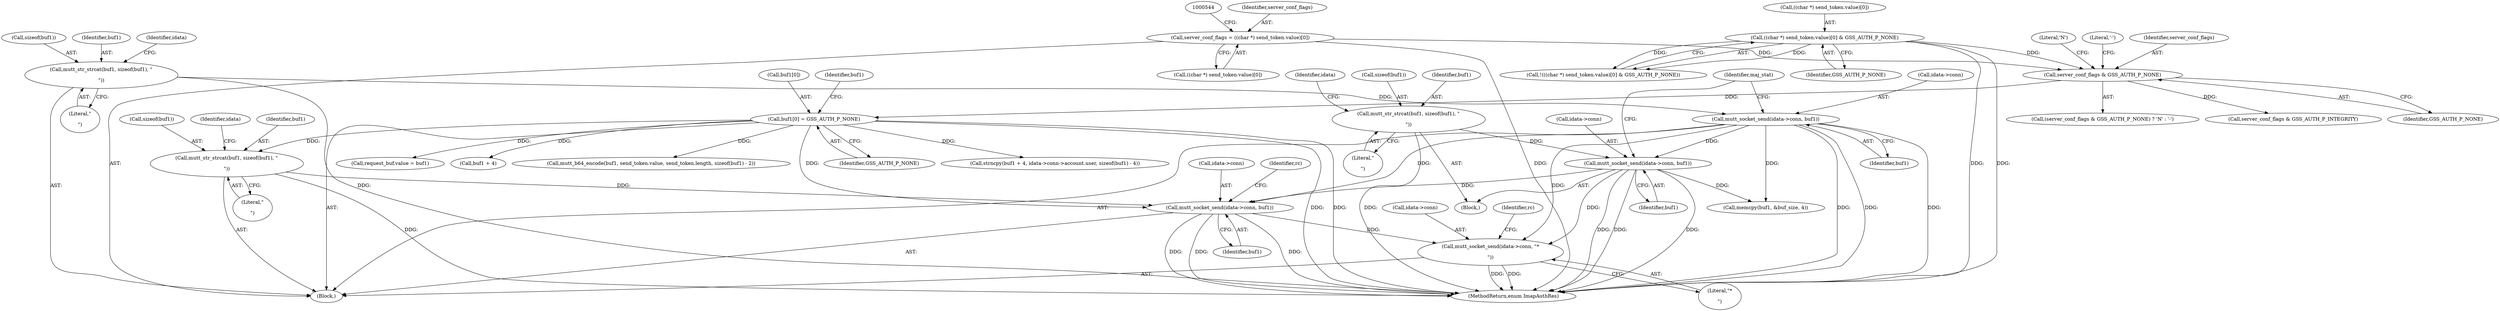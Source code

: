 digraph "0_neomutt_6f163e07ae68654d7ac5268cbb7565f6df79ad85_0@API" {
"1000706" [label="(Call,mutt_socket_send(idata->conn, buf1))"];
"1000453" [label="(Call,mutt_socket_send(idata->conn, buf1))"];
"1000334" [label="(Call,mutt_socket_send(idata->conn, buf1))"];
"1000329" [label="(Call,mutt_str_strcat(buf1, sizeof(buf1), \"\r\n\"))"];
"1000448" [label="(Call,mutt_str_strcat(buf1, sizeof(buf1), \"\r\n\"))"];
"1000617" [label="(Call,buf1[0] = GSS_AUTH_P_NONE)"];
"1000587" [label="(Call,server_conf_flags & GSS_AUTH_P_NONE)"];
"1000530" [label="(Call,server_conf_flags = ((char *) send_token.value)[0])"];
"1000541" [label="(Call,((char *) send_token.value)[0] & GSS_AUTH_P_NONE)"];
"1000701" [label="(Call,mutt_str_strcat(buf1, sizeof(buf1), \"\r\n\"))"];
"1000763" [label="(Call,mutt_socket_send(idata->conn, \"*\r\n\"))"];
"1000589" [label="(Identifier,GSS_AUTH_P_NONE)"];
"1000542" [label="(Call,((char *) send_token.value)[0])"];
"1000590" [label="(Literal,'N')"];
"1000708" [label="(Identifier,idata)"];
"1000767" [label="(Literal,\"*\r\n\")"];
"1000457" [label="(Identifier,buf1)"];
"1000612" [label="(Call,memcpy(buf1, &buf_size, 4))"];
"1000549" [label="(Identifier,GSS_AUTH_P_NONE)"];
"1000707" [label="(Call,idata->conn)"];
"1000452" [label="(Literal,\"\r\n\")"];
"1000587" [label="(Call,server_conf_flags & GSS_AUTH_P_NONE)"];
"1000591" [label="(Literal,'-')"];
"1000541" [label="(Call,((char *) send_token.value)[0] & GSS_AUTH_P_NONE)"];
"1000702" [label="(Identifier,buf1)"];
"1000621" [label="(Identifier,GSS_AUTH_P_NONE)"];
"1000454" [label="(Call,idata->conn)"];
"1000453" [label="(Call,mutt_socket_send(idata->conn, buf1))"];
"1000338" [label="(Identifier,buf1)"];
"1000710" [label="(Identifier,buf1)"];
"1000764" [label="(Call,idata->conn)"];
"1000622" [label="(Call,strncpy(buf1 + 4, idata->conn->account.user, sizeof(buf1) - 4))"];
"1000532" [label="(Call,((char *) send_token.value)[0])"];
"1000333" [label="(Literal,\"\r\n\")"];
"1000586" [label="(Call,(server_conf_flags & GSS_AUTH_P_NONE) ? 'N' : '-')"];
"1000329" [label="(Call,mutt_str_strcat(buf1, sizeof(buf1), \"\r\n\"))"];
"1000770" [label="(Identifier,rc)"];
"1000530" [label="(Call,server_conf_flags = ((char *) send_token.value)[0])"];
"1000448" [label="(Call,mutt_str_strcat(buf1, sizeof(buf1), \"\r\n\"))"];
"1000617" [label="(Call,buf1[0] = GSS_AUTH_P_NONE)"];
"1000450" [label="(Call,sizeof(buf1))"];
"1000330" [label="(Identifier,buf1)"];
"1000637" [label="(Call,request_buf.value = buf1)"];
"1000618" [label="(Call,buf1[0])"];
"1000763" [label="(Call,mutt_socket_send(idata->conn, \"*\r\n\"))"];
"1000624" [label="(Identifier,buf1)"];
"1000623" [label="(Call,buf1 + 4)"];
"1000713" [label="(Identifier,rc)"];
"1000336" [label="(Identifier,idata)"];
"1000540" [label="(Call,!(((char *) send_token.value)[0] & GSS_AUTH_P_NONE))"];
"1000705" [label="(Literal,\"\r\n\")"];
"1000531" [label="(Identifier,server_conf_flags)"];
"1000679" [label="(Call,mutt_b64_encode(buf1, send_token.value, send_token.length, sizeof(buf1) - 2))"];
"1000120" [label="(Block,)"];
"1000341" [label="(Identifier,maj_stat)"];
"1000703" [label="(Call,sizeof(buf1))"];
"1000706" [label="(Call,mutt_socket_send(idata->conn, buf1))"];
"1000782" [label="(MethodReturn,enum ImapAuthRes)"];
"1000701" [label="(Call,mutt_str_strcat(buf1, sizeof(buf1), \"\r\n\"))"];
"1000593" [label="(Call,server_conf_flags & GSS_AUTH_P_INTEGRITY)"];
"1000335" [label="(Call,idata->conn)"];
"1000449" [label="(Identifier,buf1)"];
"1000343" [label="(Block,)"];
"1000588" [label="(Identifier,server_conf_flags)"];
"1000455" [label="(Identifier,idata)"];
"1000331" [label="(Call,sizeof(buf1))"];
"1000334" [label="(Call,mutt_socket_send(idata->conn, buf1))"];
"1000706" -> "1000120"  [label="AST: "];
"1000706" -> "1000710"  [label="CFG: "];
"1000707" -> "1000706"  [label="AST: "];
"1000710" -> "1000706"  [label="AST: "];
"1000713" -> "1000706"  [label="CFG: "];
"1000706" -> "1000782"  [label="DDG: "];
"1000706" -> "1000782"  [label="DDG: "];
"1000706" -> "1000782"  [label="DDG: "];
"1000453" -> "1000706"  [label="DDG: "];
"1000334" -> "1000706"  [label="DDG: "];
"1000617" -> "1000706"  [label="DDG: "];
"1000701" -> "1000706"  [label="DDG: "];
"1000706" -> "1000763"  [label="DDG: "];
"1000453" -> "1000343"  [label="AST: "];
"1000453" -> "1000457"  [label="CFG: "];
"1000454" -> "1000453"  [label="AST: "];
"1000457" -> "1000453"  [label="AST: "];
"1000341" -> "1000453"  [label="CFG: "];
"1000453" -> "1000782"  [label="DDG: "];
"1000453" -> "1000782"  [label="DDG: "];
"1000453" -> "1000782"  [label="DDG: "];
"1000334" -> "1000453"  [label="DDG: "];
"1000448" -> "1000453"  [label="DDG: "];
"1000453" -> "1000612"  [label="DDG: "];
"1000453" -> "1000763"  [label="DDG: "];
"1000334" -> "1000120"  [label="AST: "];
"1000334" -> "1000338"  [label="CFG: "];
"1000335" -> "1000334"  [label="AST: "];
"1000338" -> "1000334"  [label="AST: "];
"1000341" -> "1000334"  [label="CFG: "];
"1000334" -> "1000782"  [label="DDG: "];
"1000334" -> "1000782"  [label="DDG: "];
"1000334" -> "1000782"  [label="DDG: "];
"1000329" -> "1000334"  [label="DDG: "];
"1000334" -> "1000612"  [label="DDG: "];
"1000334" -> "1000763"  [label="DDG: "];
"1000329" -> "1000120"  [label="AST: "];
"1000329" -> "1000333"  [label="CFG: "];
"1000330" -> "1000329"  [label="AST: "];
"1000331" -> "1000329"  [label="AST: "];
"1000333" -> "1000329"  [label="AST: "];
"1000336" -> "1000329"  [label="CFG: "];
"1000329" -> "1000782"  [label="DDG: "];
"1000448" -> "1000343"  [label="AST: "];
"1000448" -> "1000452"  [label="CFG: "];
"1000449" -> "1000448"  [label="AST: "];
"1000450" -> "1000448"  [label="AST: "];
"1000452" -> "1000448"  [label="AST: "];
"1000455" -> "1000448"  [label="CFG: "];
"1000448" -> "1000782"  [label="DDG: "];
"1000617" -> "1000120"  [label="AST: "];
"1000617" -> "1000621"  [label="CFG: "];
"1000618" -> "1000617"  [label="AST: "];
"1000621" -> "1000617"  [label="AST: "];
"1000624" -> "1000617"  [label="CFG: "];
"1000617" -> "1000782"  [label="DDG: "];
"1000617" -> "1000782"  [label="DDG: "];
"1000587" -> "1000617"  [label="DDG: "];
"1000617" -> "1000622"  [label="DDG: "];
"1000617" -> "1000623"  [label="DDG: "];
"1000617" -> "1000637"  [label="DDG: "];
"1000617" -> "1000679"  [label="DDG: "];
"1000617" -> "1000701"  [label="DDG: "];
"1000587" -> "1000586"  [label="AST: "];
"1000587" -> "1000589"  [label="CFG: "];
"1000588" -> "1000587"  [label="AST: "];
"1000589" -> "1000587"  [label="AST: "];
"1000590" -> "1000587"  [label="CFG: "];
"1000591" -> "1000587"  [label="CFG: "];
"1000530" -> "1000587"  [label="DDG: "];
"1000541" -> "1000587"  [label="DDG: "];
"1000587" -> "1000593"  [label="DDG: "];
"1000530" -> "1000120"  [label="AST: "];
"1000530" -> "1000532"  [label="CFG: "];
"1000531" -> "1000530"  [label="AST: "];
"1000532" -> "1000530"  [label="AST: "];
"1000544" -> "1000530"  [label="CFG: "];
"1000530" -> "1000782"  [label="DDG: "];
"1000541" -> "1000540"  [label="AST: "];
"1000541" -> "1000549"  [label="CFG: "];
"1000542" -> "1000541"  [label="AST: "];
"1000549" -> "1000541"  [label="AST: "];
"1000540" -> "1000541"  [label="CFG: "];
"1000541" -> "1000782"  [label="DDG: "];
"1000541" -> "1000782"  [label="DDG: "];
"1000541" -> "1000540"  [label="DDG: "];
"1000541" -> "1000540"  [label="DDG: "];
"1000701" -> "1000120"  [label="AST: "];
"1000701" -> "1000705"  [label="CFG: "];
"1000702" -> "1000701"  [label="AST: "];
"1000703" -> "1000701"  [label="AST: "];
"1000705" -> "1000701"  [label="AST: "];
"1000708" -> "1000701"  [label="CFG: "];
"1000701" -> "1000782"  [label="DDG: "];
"1000763" -> "1000120"  [label="AST: "];
"1000763" -> "1000767"  [label="CFG: "];
"1000764" -> "1000763"  [label="AST: "];
"1000767" -> "1000763"  [label="AST: "];
"1000770" -> "1000763"  [label="CFG: "];
"1000763" -> "1000782"  [label="DDG: "];
"1000763" -> "1000782"  [label="DDG: "];
}
